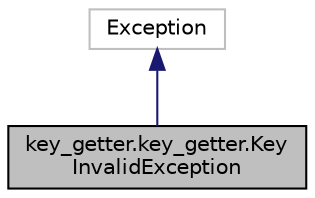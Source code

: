 digraph "key_getter.key_getter.KeyInvalidException"
{
 // LATEX_PDF_SIZE
  edge [fontname="Helvetica",fontsize="10",labelfontname="Helvetica",labelfontsize="10"];
  node [fontname="Helvetica",fontsize="10",shape=record];
  Node1 [label="key_getter.key_getter.Key\lInvalidException",height=0.2,width=0.4,color="black", fillcolor="grey75", style="filled", fontcolor="black",tooltip="Exception raised when the decrypted key data cannot be parsed as a valid RSA private key."];
  Node2 -> Node1 [dir="back",color="midnightblue",fontsize="10",style="solid"];
  Node2 [label="Exception",height=0.2,width=0.4,color="grey75", fillcolor="white", style="filled",tooltip=" "];
}
